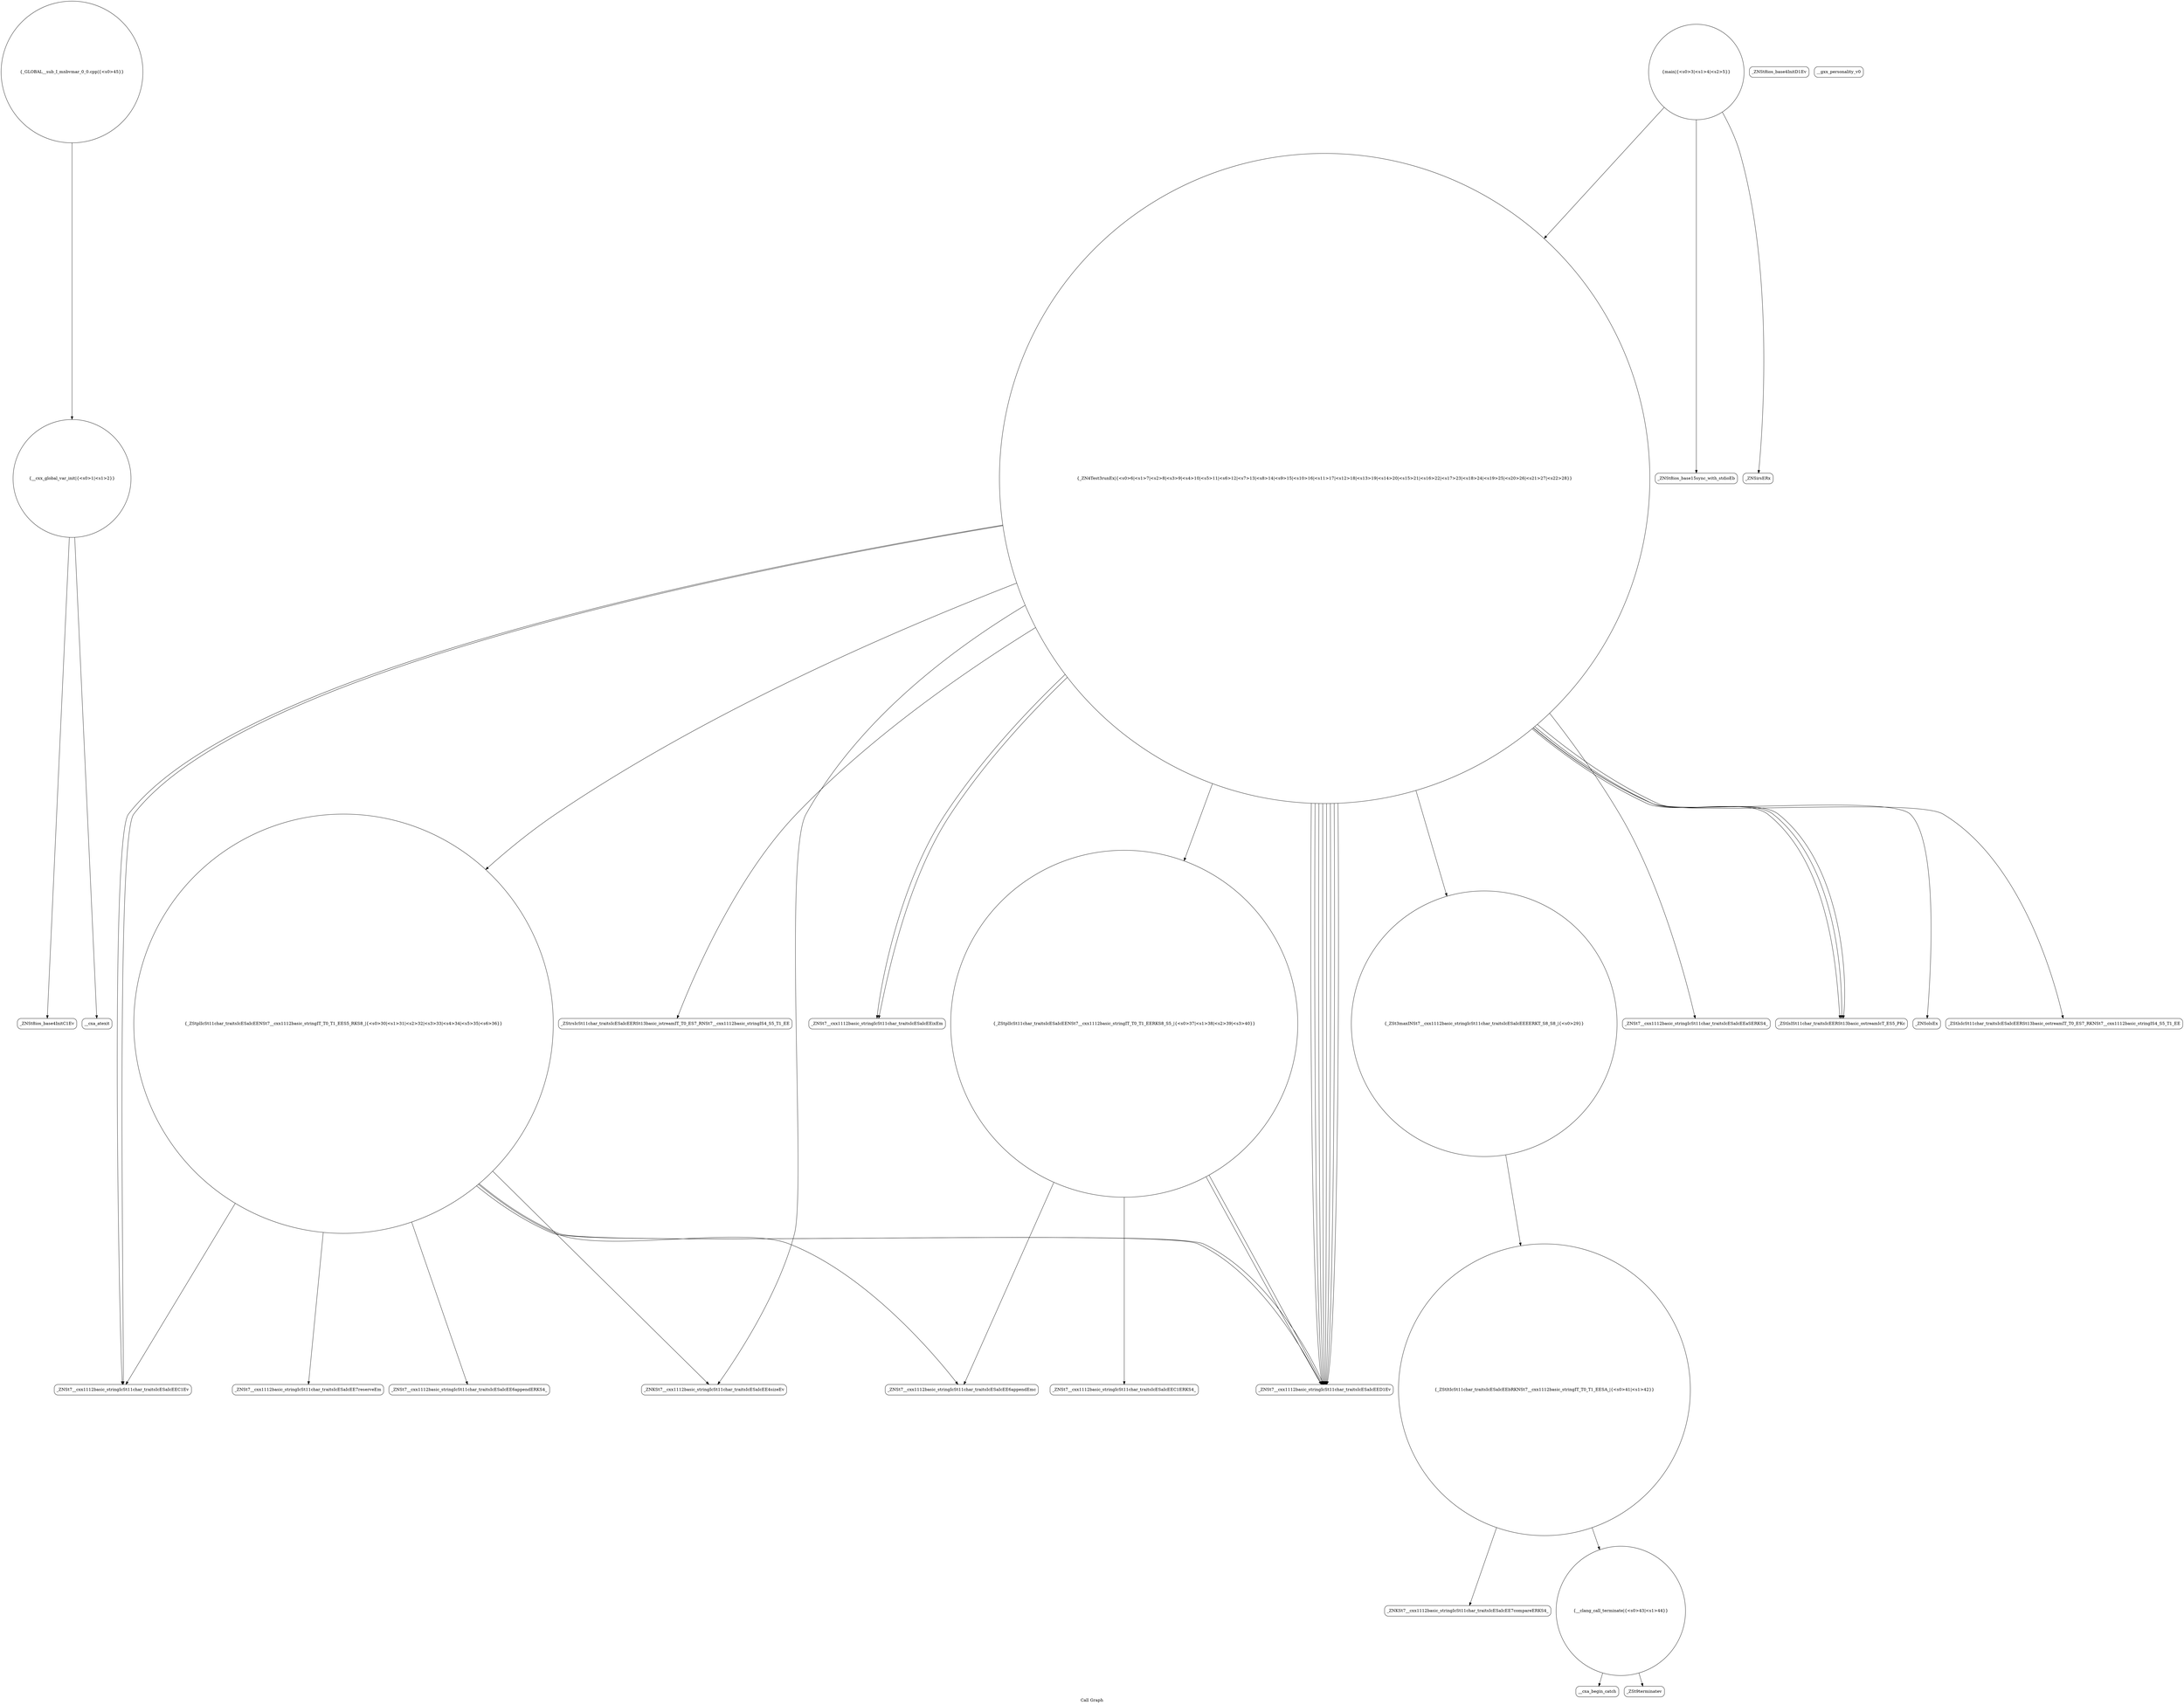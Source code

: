 digraph "Call Graph" {
	label="Call Graph";

	Node0x55e08770f620 [shape=record,shape=circle,label="{__cxx_global_var_init|{<s0>1|<s1>2}}"];
	Node0x55e08770f620:s0 -> Node0x55e08770fab0[color=black];
	Node0x55e08770f620:s1 -> Node0x55e08770fbb0[color=black];
	Node0x55e087710730 [shape=record,shape=Mrecord,label="{_ZNSt7__cxx1112basic_stringIcSt11char_traitsIcESaIcEE7reserveEm}"];
	Node0x55e08770fdb0 [shape=record,shape=circle,label="{_ZN4Test3runEx|{<s0>6|<s1>7|<s2>8|<s3>9|<s4>10|<s5>11|<s6>12|<s7>13|<s8>14|<s9>15|<s10>16|<s11>17|<s12>18|<s13>19|<s14>20|<s15>21|<s16>22|<s17>23|<s18>24|<s19>25|<s20>26|<s21>27|<s22>28}}"];
	Node0x55e08770fdb0:s0 -> Node0x55e08770fe30[color=black];
	Node0x55e08770fdb0:s1 -> Node0x55e08770feb0[color=black];
	Node0x55e08770fdb0:s2 -> Node0x55e08770fe30[color=black];
	Node0x55e08770fdb0:s3 -> Node0x55e08770ffb0[color=black];
	Node0x55e08770fdb0:s4 -> Node0x55e087710130[color=black];
	Node0x55e08770fdb0:s5 -> Node0x55e0877100b0[color=black];
	Node0x55e08770fdb0:s6 -> Node0x55e087710130[color=black];
	Node0x55e08770fdb0:s7 -> Node0x55e0877101b0[color=black];
	Node0x55e08770fdb0:s8 -> Node0x55e087710030[color=black];
	Node0x55e08770fdb0:s9 -> Node0x55e087710230[color=black];
	Node0x55e08770fdb0:s10 -> Node0x55e0877102b0[color=black];
	Node0x55e08770fdb0:s11 -> Node0x55e0877102b0[color=black];
	Node0x55e08770fdb0:s12 -> Node0x55e0877102b0[color=black];
	Node0x55e08770fdb0:s13 -> Node0x55e0877102b0[color=black];
	Node0x55e08770fdb0:s14 -> Node0x55e087710330[color=black];
	Node0x55e08770fdb0:s15 -> Node0x55e0877103b0[color=black];
	Node0x55e08770fdb0:s16 -> Node0x55e087710330[color=black];
	Node0x55e08770fdb0:s17 -> Node0x55e087710430[color=black];
	Node0x55e08770fdb0:s18 -> Node0x55e087710330[color=black];
	Node0x55e08770fdb0:s19 -> Node0x55e0877102b0[color=black];
	Node0x55e08770fdb0:s20 -> Node0x55e0877102b0[color=black];
	Node0x55e08770fdb0:s21 -> Node0x55e0877102b0[color=black];
	Node0x55e08770fdb0:s22 -> Node0x55e0877102b0[color=black];
	Node0x55e087710130 [shape=record,shape=Mrecord,label="{_ZNSt7__cxx1112basic_stringIcSt11char_traitsIcESaIcEEixEm}"];
	Node0x55e0877104b0 [shape=record,shape=circle,label="{_ZStltIcSt11char_traitsIcESaIcEEbRKNSt7__cxx1112basic_stringIT_T0_T1_EESA_|{<s0>41|<s1>42}}"];
	Node0x55e0877104b0:s0 -> Node0x55e087710530[color=black];
	Node0x55e0877104b0:s1 -> Node0x55e0877105b0[color=black];
	Node0x55e08770fb30 [shape=record,shape=Mrecord,label="{_ZNSt8ios_base4InitD1Ev}"];
	Node0x55e087710830 [shape=record,shape=Mrecord,label="{_ZNSt7__cxx1112basic_stringIcSt11char_traitsIcESaIcEE6appendERKS4_}"];
	Node0x55e08770feb0 [shape=record,shape=Mrecord,label="{_ZStrsIcSt11char_traitsIcESaIcEERSt13basic_istreamIT_T0_ES7_RNSt7__cxx1112basic_stringIS4_S5_T1_EE}"];
	Node0x55e087710230 [shape=record,shape=Mrecord,label="{_ZNSt7__cxx1112basic_stringIcSt11char_traitsIcESaIcEEaSERKS4_}"];
	Node0x55e0877105b0 [shape=record,shape=circle,label="{__clang_call_terminate|{<s0>43|<s1>44}}"];
	Node0x55e0877105b0:s0 -> Node0x55e087710630[color=black];
	Node0x55e0877105b0:s1 -> Node0x55e0877106b0[color=black];
	Node0x55e08770fc30 [shape=record,shape=circle,label="{main|{<s0>3|<s1>4|<s2>5}}"];
	Node0x55e08770fc30:s0 -> Node0x55e08770fcb0[color=black];
	Node0x55e08770fc30:s1 -> Node0x55e08770fd30[color=black];
	Node0x55e08770fc30:s2 -> Node0x55e08770fdb0[color=black];
	Node0x55e087710930 [shape=record,shape=circle,label="{_GLOBAL__sub_I_mnbvmar_0_0.cpp|{<s0>45}}"];
	Node0x55e087710930:s0 -> Node0x55e08770f620[color=black];
	Node0x55e08770ffb0 [shape=record,shape=Mrecord,label="{_ZNKSt7__cxx1112basic_stringIcSt11char_traitsIcESaIcEE4sizeEv}"];
	Node0x55e087710330 [shape=record,shape=Mrecord,label="{_ZStlsISt11char_traitsIcEERSt13basic_ostreamIcT_ES5_PKc}"];
	Node0x55e0877106b0 [shape=record,shape=Mrecord,label="{_ZSt9terminatev}"];
	Node0x55e08770fd30 [shape=record,shape=Mrecord,label="{_ZNSirsERx}"];
	Node0x55e0877100b0 [shape=record,shape=circle,label="{_ZStplIcSt11char_traitsIcESaIcEENSt7__cxx1112basic_stringIT_T0_T1_EES5_RKS8_|{<s0>30|<s1>31|<s2>32|<s3>33|<s4>34|<s5>35|<s6>36}}"];
	Node0x55e0877100b0:s0 -> Node0x55e08770fe30[color=black];
	Node0x55e0877100b0:s1 -> Node0x55e08770ffb0[color=black];
	Node0x55e0877100b0:s2 -> Node0x55e087710730[color=black];
	Node0x55e0877100b0:s3 -> Node0x55e0877107b0[color=black];
	Node0x55e0877100b0:s4 -> Node0x55e087710830[color=black];
	Node0x55e0877100b0:s5 -> Node0x55e0877102b0[color=black];
	Node0x55e0877100b0:s6 -> Node0x55e0877102b0[color=black];
	Node0x55e087710430 [shape=record,shape=Mrecord,label="{_ZStlsIcSt11char_traitsIcESaIcEERSt13basic_ostreamIT_T0_ES7_RKNSt7__cxx1112basic_stringIS4_S5_T1_EE}"];
	Node0x55e08770fab0 [shape=record,shape=Mrecord,label="{_ZNSt8ios_base4InitC1Ev}"];
	Node0x55e0877107b0 [shape=record,shape=Mrecord,label="{_ZNSt7__cxx1112basic_stringIcSt11char_traitsIcESaIcEE6appendEmc}"];
	Node0x55e08770fe30 [shape=record,shape=Mrecord,label="{_ZNSt7__cxx1112basic_stringIcSt11char_traitsIcESaIcEEC1Ev}"];
	Node0x55e0877101b0 [shape=record,shape=circle,label="{_ZStplIcSt11char_traitsIcESaIcEENSt7__cxx1112basic_stringIT_T0_T1_EERKS8_S5_|{<s0>37|<s1>38|<s2>39|<s3>40}}"];
	Node0x55e0877101b0:s0 -> Node0x55e0877108b0[color=black];
	Node0x55e0877101b0:s1 -> Node0x55e0877107b0[color=black];
	Node0x55e0877101b0:s2 -> Node0x55e0877102b0[color=black];
	Node0x55e0877101b0:s3 -> Node0x55e0877102b0[color=black];
	Node0x55e087710530 [shape=record,shape=Mrecord,label="{_ZNKSt7__cxx1112basic_stringIcSt11char_traitsIcESaIcEE7compareERKS4_}"];
	Node0x55e08770fbb0 [shape=record,shape=Mrecord,label="{__cxa_atexit}"];
	Node0x55e0877108b0 [shape=record,shape=Mrecord,label="{_ZNSt7__cxx1112basic_stringIcSt11char_traitsIcESaIcEEC1ERKS4_}"];
	Node0x55e08770ff30 [shape=record,shape=Mrecord,label="{__gxx_personality_v0}"];
	Node0x55e0877102b0 [shape=record,shape=Mrecord,label="{_ZNSt7__cxx1112basic_stringIcSt11char_traitsIcESaIcEED1Ev}"];
	Node0x55e087710630 [shape=record,shape=Mrecord,label="{__cxa_begin_catch}"];
	Node0x55e08770fcb0 [shape=record,shape=Mrecord,label="{_ZNSt8ios_base15sync_with_stdioEb}"];
	Node0x55e087710030 [shape=record,shape=circle,label="{_ZSt3maxINSt7__cxx1112basic_stringIcSt11char_traitsIcESaIcEEEERKT_S8_S8_|{<s0>29}}"];
	Node0x55e087710030:s0 -> Node0x55e0877104b0[color=black];
	Node0x55e0877103b0 [shape=record,shape=Mrecord,label="{_ZNSolsEx}"];
}
